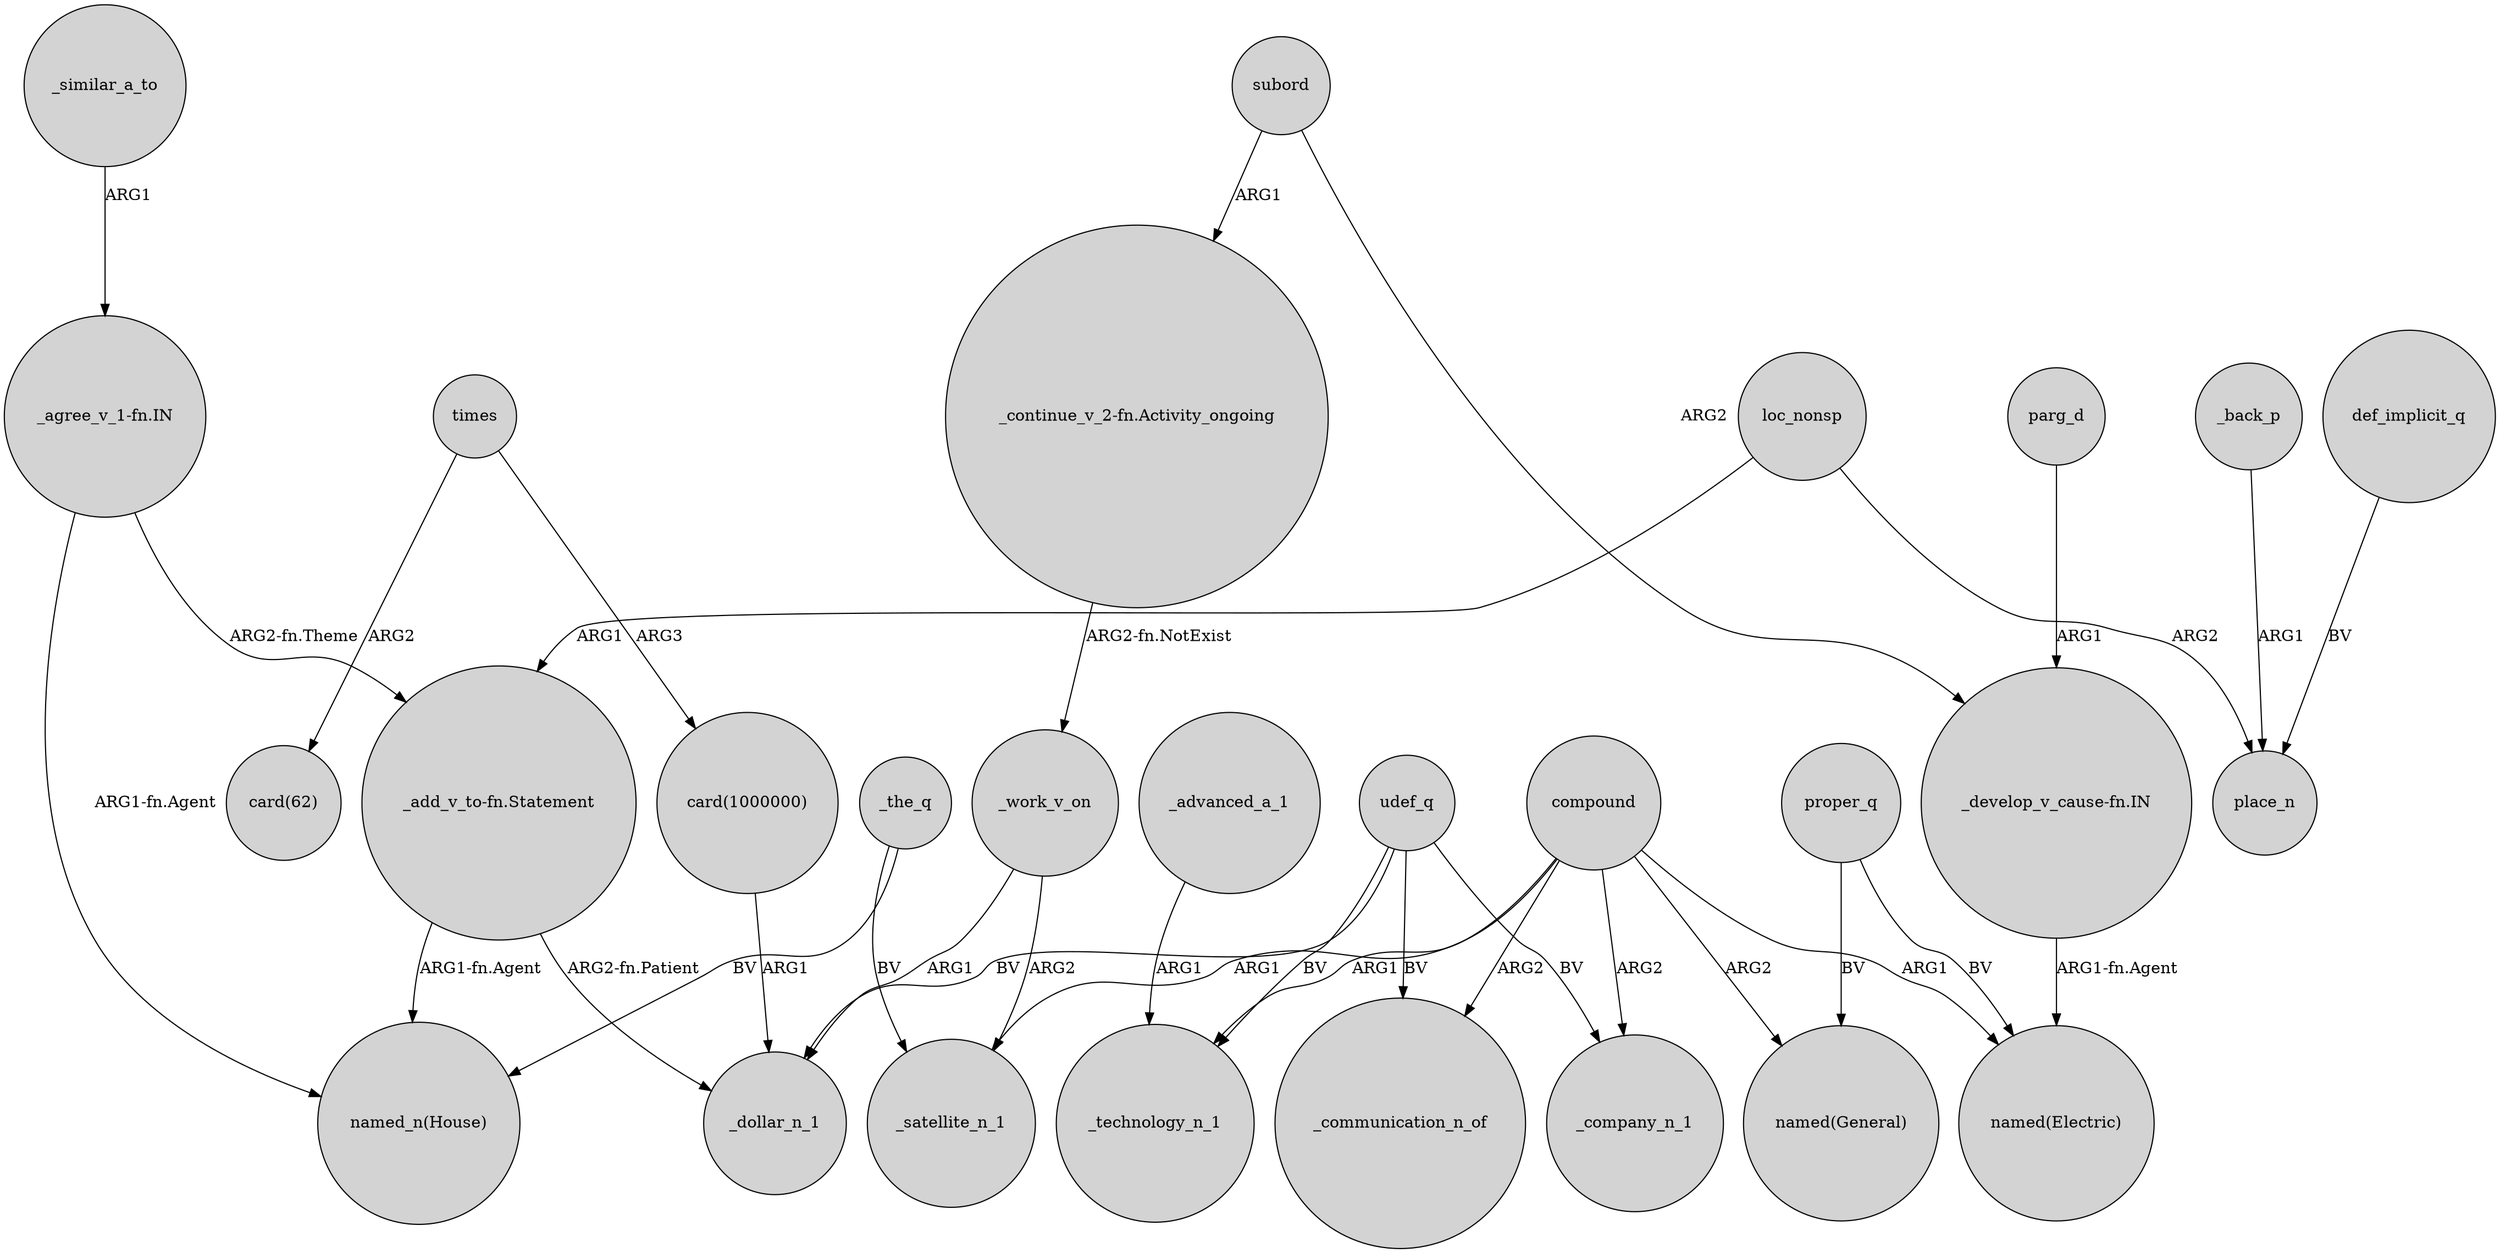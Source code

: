 digraph {
	node [shape=circle style=filled]
	subord -> "_continue_v_2-fn.Activity_ongoing" [label=ARG1]
	"_agree_v_1-fn.IN" -> "named_n(House)" [label="ARG1-fn.Agent"]
	"card(1000000)" -> _dollar_n_1 [label=ARG1]
	compound -> _technology_n_1 [label=ARG1]
	_similar_a_to -> "_agree_v_1-fn.IN" [label=ARG1]
	subord -> "_develop_v_cause-fn.IN" [label=ARG2]
	compound -> _company_n_1 [label=ARG2]
	proper_q -> "named(General)" [label=BV]
	loc_nonsp -> "_add_v_to-fn.Statement" [label=ARG1]
	_the_q -> _satellite_n_1 [label=BV]
	"_continue_v_2-fn.Activity_ongoing" -> _work_v_on [label="ARG2-fn.NotExist"]
	compound -> "named(Electric)" [label=ARG1]
	def_implicit_q -> place_n [label=BV]
	compound -> "named(General)" [label=ARG2]
	_work_v_on -> _dollar_n_1 [label=ARG1]
	_the_q -> "named_n(House)" [label=BV]
	"_add_v_to-fn.Statement" -> _dollar_n_1 [label="ARG2-fn.Patient"]
	compound -> _satellite_n_1 [label=ARG1]
	_advanced_a_1 -> _technology_n_1 [label=ARG1]
	times -> "card(1000000)" [label=ARG3]
	"_develop_v_cause-fn.IN" -> "named(Electric)" [label="ARG1-fn.Agent"]
	proper_q -> "named(Electric)" [label=BV]
	udef_q -> _communication_n_of [label=BV]
	parg_d -> "_develop_v_cause-fn.IN" [label=ARG1]
	"_agree_v_1-fn.IN" -> "_add_v_to-fn.Statement" [label="ARG2-fn.Theme"]
	times -> "card(62)" [label=ARG2]
	udef_q -> _technology_n_1 [label=BV]
	"_add_v_to-fn.Statement" -> "named_n(House)" [label="ARG1-fn.Agent"]
	loc_nonsp -> place_n [label=ARG2]
	_back_p -> place_n [label=ARG1]
	compound -> _communication_n_of [label=ARG2]
	udef_q -> _company_n_1 [label=BV]
	udef_q -> _dollar_n_1 [label=BV]
	_work_v_on -> _satellite_n_1 [label=ARG2]
}
